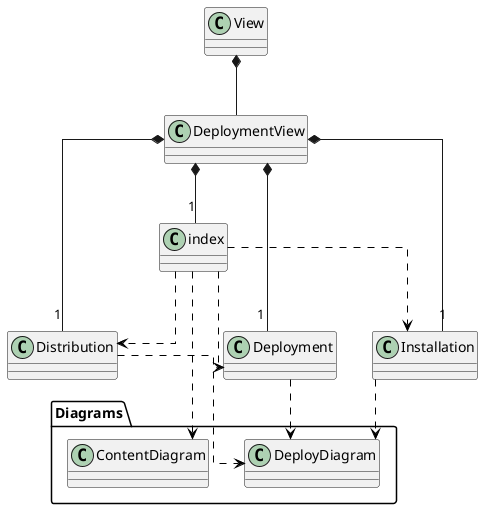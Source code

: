 @startuml

top to bottom direction
skinparam Linetype ortho

View *-- DeploymentView

DeploymentView *-- "1" index
index .[#000000].> Deployment
index .[#000000].> Installation
index .[#000000].> Distribution
DeploymentView *-- "1" Deployment
DeploymentView *-- "1" Installation
DeploymentView *-- "1" Distribution
Deployment .[#000000].> Diagrams.DeployDiagram
Installation .[#000000].> Diagrams.DeployDiagram
Distribution .[#000000].> Diagrams.DeployDiagram
index .[#000000].> Diagrams.ContentDiagram


@enduml